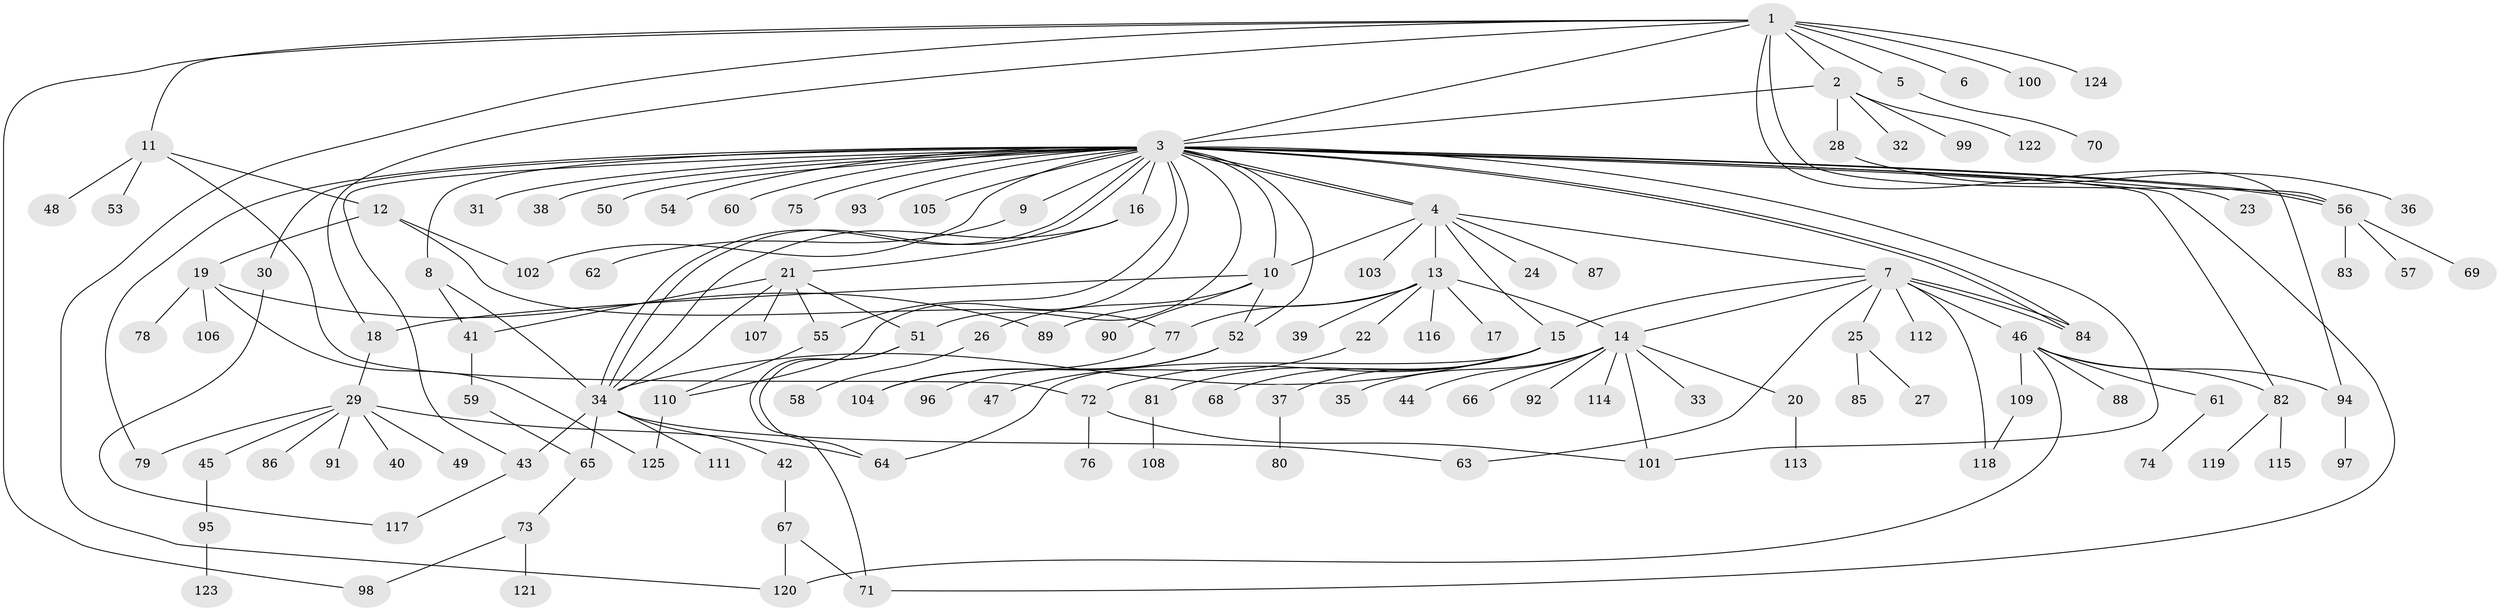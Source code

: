 // Generated by graph-tools (version 1.1) at 2025/01/03/09/25 03:01:38]
// undirected, 125 vertices, 168 edges
graph export_dot {
graph [start="1"]
  node [color=gray90,style=filled];
  1;
  2;
  3;
  4;
  5;
  6;
  7;
  8;
  9;
  10;
  11;
  12;
  13;
  14;
  15;
  16;
  17;
  18;
  19;
  20;
  21;
  22;
  23;
  24;
  25;
  26;
  27;
  28;
  29;
  30;
  31;
  32;
  33;
  34;
  35;
  36;
  37;
  38;
  39;
  40;
  41;
  42;
  43;
  44;
  45;
  46;
  47;
  48;
  49;
  50;
  51;
  52;
  53;
  54;
  55;
  56;
  57;
  58;
  59;
  60;
  61;
  62;
  63;
  64;
  65;
  66;
  67;
  68;
  69;
  70;
  71;
  72;
  73;
  74;
  75;
  76;
  77;
  78;
  79;
  80;
  81;
  82;
  83;
  84;
  85;
  86;
  87;
  88;
  89;
  90;
  91;
  92;
  93;
  94;
  95;
  96;
  97;
  98;
  99;
  100;
  101;
  102;
  103;
  104;
  105;
  106;
  107;
  108;
  109;
  110;
  111;
  112;
  113;
  114;
  115;
  116;
  117;
  118;
  119;
  120;
  121;
  122;
  123;
  124;
  125;
  1 -- 2;
  1 -- 3;
  1 -- 5;
  1 -- 6;
  1 -- 11;
  1 -- 18;
  1 -- 56;
  1 -- 94;
  1 -- 98;
  1 -- 100;
  1 -- 120;
  1 -- 124;
  2 -- 3;
  2 -- 28;
  2 -- 32;
  2 -- 99;
  2 -- 122;
  3 -- 4;
  3 -- 4;
  3 -- 8;
  3 -- 9;
  3 -- 10;
  3 -- 16;
  3 -- 23;
  3 -- 30;
  3 -- 31;
  3 -- 34;
  3 -- 34;
  3 -- 38;
  3 -- 43;
  3 -- 50;
  3 -- 51;
  3 -- 52;
  3 -- 54;
  3 -- 55;
  3 -- 56;
  3 -- 56;
  3 -- 60;
  3 -- 71;
  3 -- 75;
  3 -- 79;
  3 -- 82;
  3 -- 84;
  3 -- 84;
  3 -- 93;
  3 -- 101;
  3 -- 102;
  3 -- 105;
  3 -- 110;
  4 -- 7;
  4 -- 10;
  4 -- 13;
  4 -- 15;
  4 -- 24;
  4 -- 87;
  4 -- 103;
  5 -- 70;
  7 -- 14;
  7 -- 15;
  7 -- 25;
  7 -- 46;
  7 -- 63;
  7 -- 84;
  7 -- 84;
  7 -- 112;
  7 -- 118;
  8 -- 34;
  8 -- 41;
  9 -- 62;
  10 -- 18;
  10 -- 26;
  10 -- 52;
  10 -- 90;
  11 -- 12;
  11 -- 48;
  11 -- 53;
  11 -- 72;
  12 -- 19;
  12 -- 77;
  12 -- 102;
  13 -- 14;
  13 -- 17;
  13 -- 22;
  13 -- 39;
  13 -- 77;
  13 -- 89;
  13 -- 116;
  14 -- 20;
  14 -- 33;
  14 -- 35;
  14 -- 44;
  14 -- 66;
  14 -- 92;
  14 -- 101;
  14 -- 114;
  15 -- 34;
  15 -- 37;
  15 -- 64;
  15 -- 68;
  15 -- 72;
  15 -- 81;
  16 -- 21;
  16 -- 34;
  18 -- 29;
  19 -- 78;
  19 -- 89;
  19 -- 106;
  19 -- 125;
  20 -- 113;
  21 -- 34;
  21 -- 41;
  21 -- 51;
  21 -- 55;
  21 -- 107;
  22 -- 47;
  25 -- 27;
  25 -- 85;
  26 -- 58;
  28 -- 36;
  29 -- 40;
  29 -- 45;
  29 -- 49;
  29 -- 64;
  29 -- 79;
  29 -- 86;
  29 -- 91;
  30 -- 117;
  34 -- 42;
  34 -- 43;
  34 -- 63;
  34 -- 65;
  34 -- 111;
  37 -- 80;
  41 -- 59;
  42 -- 67;
  43 -- 117;
  45 -- 95;
  46 -- 61;
  46 -- 82;
  46 -- 88;
  46 -- 94;
  46 -- 109;
  46 -- 120;
  51 -- 64;
  51 -- 71;
  52 -- 96;
  52 -- 104;
  55 -- 110;
  56 -- 57;
  56 -- 69;
  56 -- 83;
  59 -- 65;
  61 -- 74;
  65 -- 73;
  67 -- 71;
  67 -- 120;
  72 -- 76;
  72 -- 101;
  73 -- 98;
  73 -- 121;
  77 -- 104;
  81 -- 108;
  82 -- 115;
  82 -- 119;
  94 -- 97;
  95 -- 123;
  109 -- 118;
  110 -- 125;
}
